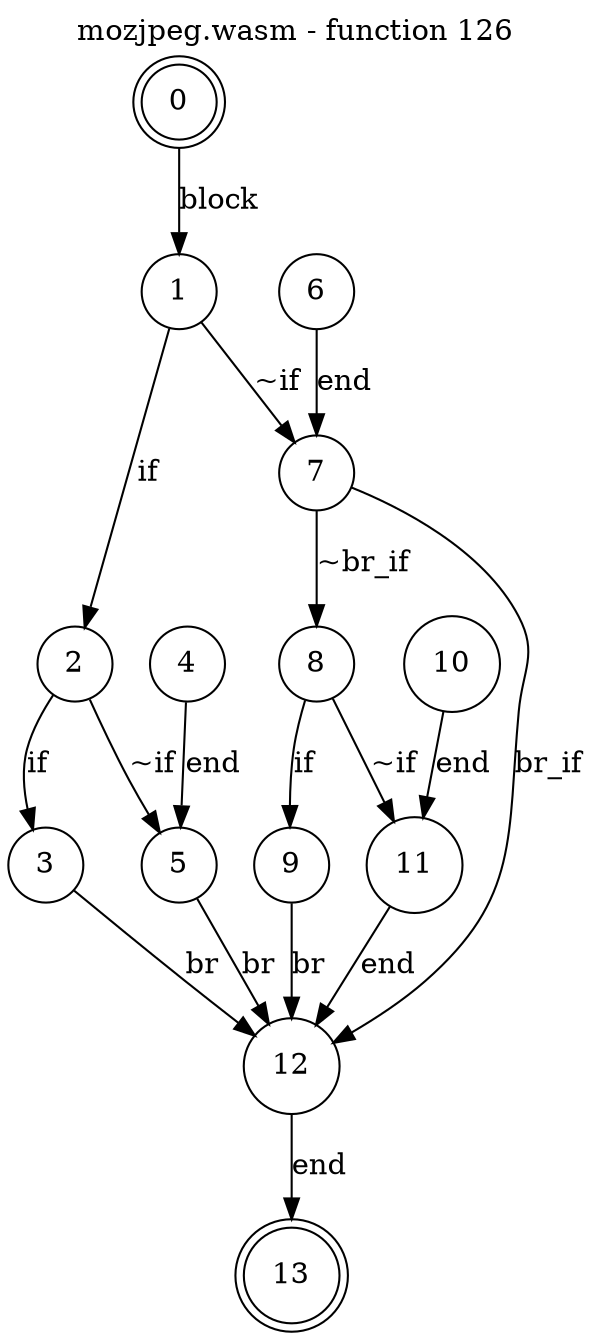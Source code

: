 digraph finite_state_machine {
    label = "mozjpeg.wasm - function 126"
    labelloc =  t
    labelfontsize = 16
    labelfontcolor = black
    labelfontname = "Helvetica"
    node [shape = doublecircle]; 0 13;
    node [shape = circle];
    0 -> 1[label = "block"];
    1 -> 2[label = "if"];
    1 -> 7[label = "~if"];
    2 -> 3[label = "if"];
    2 -> 5[label = "~if"];
    3 -> 12[label = "br"];
    4 -> 5[label = "end"];
    5 -> 12[label = "br"];
    6 -> 7[label = "end"];
    7 -> 8[label = "~br_if"];
    7 -> 12[label = "br_if"];
    8 -> 9[label = "if"];
    8 -> 11[label = "~if"];
    9 -> 12[label = "br"];
    10 -> 11[label = "end"];
    11 -> 12[label = "end"];
    12 -> 13[label = "end"];
}
